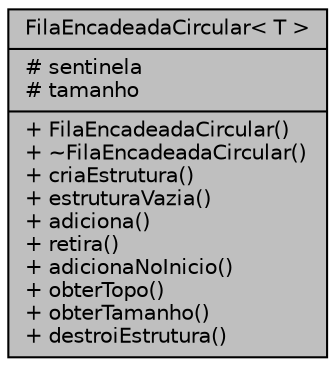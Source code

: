 digraph "FilaEncadeadaCircular&lt; T &gt;"
{
  edge [fontname="Helvetica",fontsize="10",labelfontname="Helvetica",labelfontsize="10"];
  node [fontname="Helvetica",fontsize="10",shape=record];
  Node1 [label="{FilaEncadeadaCircular\< T \>\n|# sentinela\l# tamanho\l|+ FilaEncadeadaCircular()\l+ ~FilaEncadeadaCircular()\l+ criaEstrutura()\l+ estruturaVazia()\l+ adiciona()\l+ retira()\l+ adicionaNoInicio()\l+ obterTopo()\l+ obterTamanho()\l+ destroiEstrutura()\l}",height=0.2,width=0.4,color="black", fillcolor="grey75", style="filled" fontcolor="black"];
}
